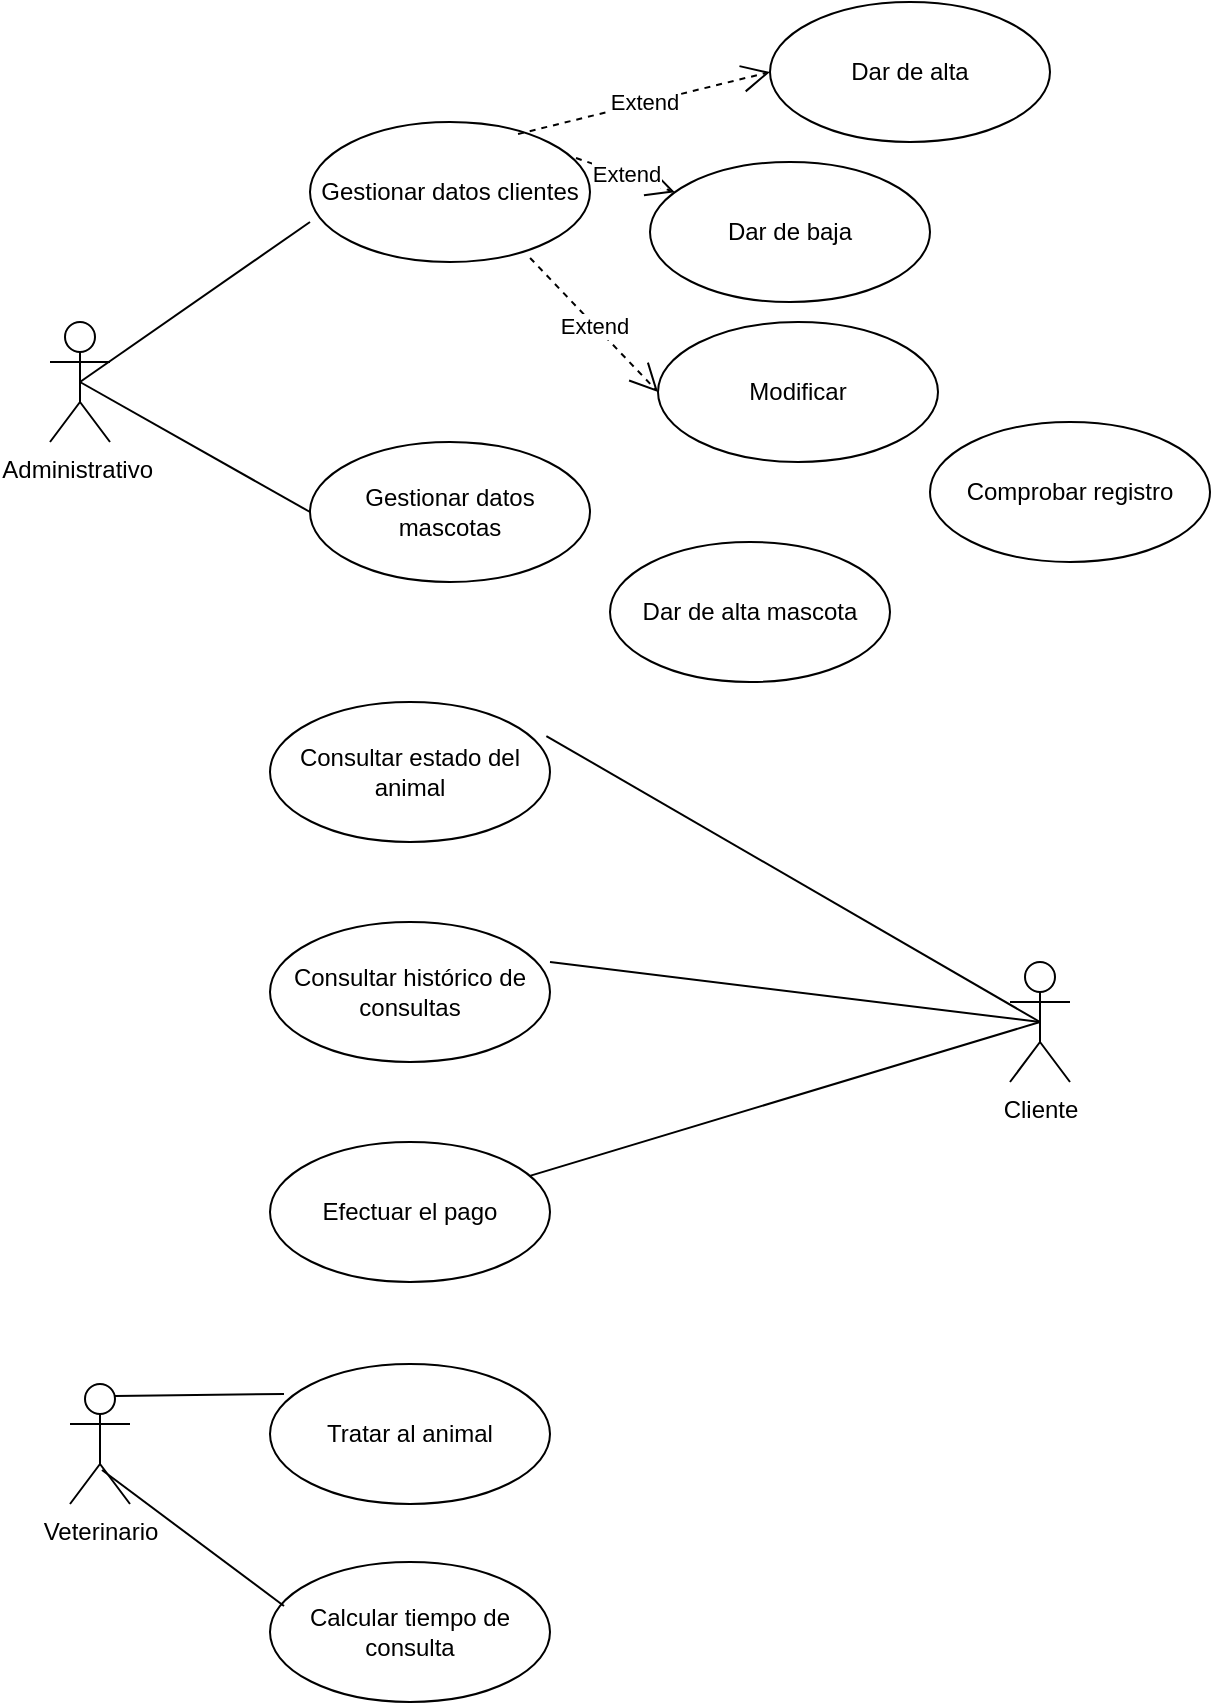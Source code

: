 <mxfile version="20.8.16" type="device"><diagram name="Página-1" id="fU2qjZLqBMDQAXLug9N3"><mxGraphModel dx="637" dy="828" grid="1" gridSize="10" guides="1" tooltips="1" connect="1" arrows="1" fold="1" page="1" pageScale="1" pageWidth="827" pageHeight="1169" math="0" shadow="0"><root><mxCell id="0"/><mxCell id="1" parent="0"/><mxCell id="XBSkRGJSqkUtE_Zbuz8r-1" value="Administrativo&amp;nbsp;" style="shape=umlActor;verticalLabelPosition=bottom;verticalAlign=top;html=1;" vertex="1" parent="1"><mxGeometry x="110" y="180" width="30" height="60" as="geometry"/></mxCell><mxCell id="XBSkRGJSqkUtE_Zbuz8r-2" value="Cliente" style="shape=umlActor;verticalLabelPosition=bottom;verticalAlign=top;html=1;" vertex="1" parent="1"><mxGeometry x="590" y="500" width="30" height="60" as="geometry"/></mxCell><mxCell id="XBSkRGJSqkUtE_Zbuz8r-6" value="Gestionar datos clientes" style="ellipse;whiteSpace=wrap;html=1;" vertex="1" parent="1"><mxGeometry x="240" y="80" width="140" height="70" as="geometry"/></mxCell><mxCell id="XBSkRGJSqkUtE_Zbuz8r-7" value="" style="endArrow=none;html=1;rounded=0;exitX=0.5;exitY=0.5;exitDx=0;exitDy=0;exitPerimeter=0;entryX=0;entryY=0.714;entryDx=0;entryDy=0;entryPerimeter=0;" edge="1" parent="1" source="XBSkRGJSqkUtE_Zbuz8r-1" target="XBSkRGJSqkUtE_Zbuz8r-6"><mxGeometry relative="1" as="geometry"><mxPoint x="330" y="430" as="sourcePoint"/><mxPoint x="490" y="430" as="targetPoint"/></mxGeometry></mxCell><mxCell id="XBSkRGJSqkUtE_Zbuz8r-8" value="Gestionar datos mascotas" style="ellipse;whiteSpace=wrap;html=1;" vertex="1" parent="1"><mxGeometry x="240" y="240" width="140" height="70" as="geometry"/></mxCell><mxCell id="XBSkRGJSqkUtE_Zbuz8r-10" value="Consultar histórico de consultas" style="ellipse;whiteSpace=wrap;html=1;" vertex="1" parent="1"><mxGeometry x="220" y="480" width="140" height="70" as="geometry"/></mxCell><mxCell id="XBSkRGJSqkUtE_Zbuz8r-11" value="Consultar estado del animal" style="ellipse;whiteSpace=wrap;html=1;" vertex="1" parent="1"><mxGeometry x="220" y="370" width="140" height="70" as="geometry"/></mxCell><mxCell id="XBSkRGJSqkUtE_Zbuz8r-12" value="Dar de alta mascota" style="ellipse;whiteSpace=wrap;html=1;" vertex="1" parent="1"><mxGeometry x="390" y="290" width="140" height="70" as="geometry"/></mxCell><mxCell id="XBSkRGJSqkUtE_Zbuz8r-13" value="" style="endArrow=none;html=1;rounded=0;exitX=0.5;exitY=0.5;exitDx=0;exitDy=0;exitPerimeter=0;entryX=0;entryY=0.5;entryDx=0;entryDy=0;" edge="1" parent="1" source="XBSkRGJSqkUtE_Zbuz8r-1" target="XBSkRGJSqkUtE_Zbuz8r-8"><mxGeometry relative="1" as="geometry"><mxPoint x="220" y="290" as="sourcePoint"/><mxPoint x="335" y="209.98" as="targetPoint"/></mxGeometry></mxCell><mxCell id="XBSkRGJSqkUtE_Zbuz8r-14" value="" style="endArrow=none;html=1;rounded=0;exitX=0.987;exitY=0.243;exitDx=0;exitDy=0;exitPerimeter=0;entryX=0.5;entryY=0.5;entryDx=0;entryDy=0;entryPerimeter=0;" edge="1" parent="1" source="XBSkRGJSqkUtE_Zbuz8r-11" target="XBSkRGJSqkUtE_Zbuz8r-2"><mxGeometry relative="1" as="geometry"><mxPoint x="440" y="330" as="sourcePoint"/><mxPoint x="555" y="355" as="targetPoint"/></mxGeometry></mxCell><mxCell id="XBSkRGJSqkUtE_Zbuz8r-15" value="" style="endArrow=none;html=1;rounded=0;exitX=1;exitY=0.286;exitDx=0;exitDy=0;exitPerimeter=0;entryX=0.5;entryY=0.5;entryDx=0;entryDy=0;entryPerimeter=0;" edge="1" parent="1" source="XBSkRGJSqkUtE_Zbuz8r-10" target="XBSkRGJSqkUtE_Zbuz8r-2"><mxGeometry relative="1" as="geometry"><mxPoint x="470" y="450" as="sourcePoint"/><mxPoint x="692.82" y="322.99" as="targetPoint"/></mxGeometry></mxCell><mxCell id="XBSkRGJSqkUtE_Zbuz8r-16" value="Dar de baja" style="ellipse;whiteSpace=wrap;html=1;" vertex="1" parent="1"><mxGeometry x="410" y="100" width="140" height="70" as="geometry"/></mxCell><mxCell id="XBSkRGJSqkUtE_Zbuz8r-17" value="Dar de alta" style="ellipse;whiteSpace=wrap;html=1;" vertex="1" parent="1"><mxGeometry x="470" y="20" width="140" height="70" as="geometry"/></mxCell><mxCell id="XBSkRGJSqkUtE_Zbuz8r-21" value="Modificar" style="ellipse;whiteSpace=wrap;html=1;" vertex="1" parent="1"><mxGeometry x="414" y="180" width="140" height="70" as="geometry"/></mxCell><mxCell id="XBSkRGJSqkUtE_Zbuz8r-24" value="Extend" style="endArrow=open;endSize=12;dashed=1;html=1;rounded=0;exitX=0.743;exitY=0.086;exitDx=0;exitDy=0;exitPerimeter=0;entryX=0;entryY=0.5;entryDx=0;entryDy=0;" edge="1" parent="1" source="XBSkRGJSqkUtE_Zbuz8r-6" target="XBSkRGJSqkUtE_Zbuz8r-17"><mxGeometry width="160" relative="1" as="geometry"><mxPoint x="443.94" y="106.59" as="sourcePoint"/><mxPoint x="460" y="50" as="targetPoint"/></mxGeometry></mxCell><mxCell id="XBSkRGJSqkUtE_Zbuz8r-26" value="Comprobar registro" style="ellipse;whiteSpace=wrap;html=1;" vertex="1" parent="1"><mxGeometry x="550" y="230" width="140" height="70" as="geometry"/></mxCell><mxCell id="XBSkRGJSqkUtE_Zbuz8r-27" value="Veterinario" style="shape=umlActor;verticalLabelPosition=bottom;verticalAlign=top;html=1;" vertex="1" parent="1"><mxGeometry x="120" y="711" width="30" height="60" as="geometry"/></mxCell><mxCell id="XBSkRGJSqkUtE_Zbuz8r-30" value="Efectuar el pago" style="ellipse;whiteSpace=wrap;html=1;" vertex="1" parent="1"><mxGeometry x="220" y="590" width="140" height="70" as="geometry"/></mxCell><mxCell id="XBSkRGJSqkUtE_Zbuz8r-31" value="Extend" style="endArrow=open;endSize=12;dashed=1;html=1;rounded=0;exitX=0.95;exitY=0.257;exitDx=0;exitDy=0;exitPerimeter=0;" edge="1" parent="1" source="XBSkRGJSqkUtE_Zbuz8r-6" target="XBSkRGJSqkUtE_Zbuz8r-16"><mxGeometry width="160" relative="1" as="geometry"><mxPoint x="354.02" y="96.02" as="sourcePoint"/><mxPoint x="480" y="65" as="targetPoint"/></mxGeometry></mxCell><mxCell id="XBSkRGJSqkUtE_Zbuz8r-32" value="Extend" style="endArrow=open;endSize=12;dashed=1;html=1;rounded=0;exitX=0.786;exitY=0.971;exitDx=0;exitDy=0;exitPerimeter=0;entryX=0;entryY=0.5;entryDx=0;entryDy=0;" edge="1" parent="1" source="XBSkRGJSqkUtE_Zbuz8r-6" target="XBSkRGJSqkUtE_Zbuz8r-21"><mxGeometry width="160" relative="1" as="geometry"><mxPoint x="364.02" y="106.02" as="sourcePoint"/><mxPoint x="490" y="75" as="targetPoint"/></mxGeometry></mxCell><mxCell id="XBSkRGJSqkUtE_Zbuz8r-33" value="" style="endArrow=none;html=1;rounded=0;entryX=0.5;entryY=0.5;entryDx=0;entryDy=0;entryPerimeter=0;" edge="1" parent="1" source="XBSkRGJSqkUtE_Zbuz8r-30" target="XBSkRGJSqkUtE_Zbuz8r-2"><mxGeometry relative="1" as="geometry"><mxPoint x="370" y="510.02" as="sourcePoint"/><mxPoint x="615" y="540" as="targetPoint"/></mxGeometry></mxCell><mxCell id="XBSkRGJSqkUtE_Zbuz8r-34" value="Tratar al animal" style="ellipse;whiteSpace=wrap;html=1;" vertex="1" parent="1"><mxGeometry x="220" y="701" width="140" height="70" as="geometry"/></mxCell><mxCell id="XBSkRGJSqkUtE_Zbuz8r-35" value="Calcular tiempo de consulta" style="ellipse;whiteSpace=wrap;html=1;" vertex="1" parent="1"><mxGeometry x="220" y="800" width="140" height="70" as="geometry"/></mxCell><mxCell id="XBSkRGJSqkUtE_Zbuz8r-36" value="" style="endArrow=none;html=1;rounded=0;entryX=0.05;entryY=0.214;entryDx=0;entryDy=0;entryPerimeter=0;exitX=0.75;exitY=0.1;exitDx=0;exitDy=0;exitPerimeter=0;" edge="1" parent="1" source="XBSkRGJSqkUtE_Zbuz8r-27" target="XBSkRGJSqkUtE_Zbuz8r-34"><mxGeometry relative="1" as="geometry"><mxPoint x="440" y="660" as="sourcePoint"/><mxPoint x="695.06" y="583.077" as="targetPoint"/></mxGeometry></mxCell><mxCell id="XBSkRGJSqkUtE_Zbuz8r-37" value="" style="endArrow=none;html=1;rounded=0;entryX=0.05;entryY=0.314;entryDx=0;entryDy=0;entryPerimeter=0;exitX=0.533;exitY=0.717;exitDx=0;exitDy=0;exitPerimeter=0;" edge="1" parent="1" source="XBSkRGJSqkUtE_Zbuz8r-27" target="XBSkRGJSqkUtE_Zbuz8r-35"><mxGeometry relative="1" as="geometry"><mxPoint x="152.5" y="727" as="sourcePoint"/><mxPoint x="237" y="725.98" as="targetPoint"/></mxGeometry></mxCell></root></mxGraphModel></diagram></mxfile>
